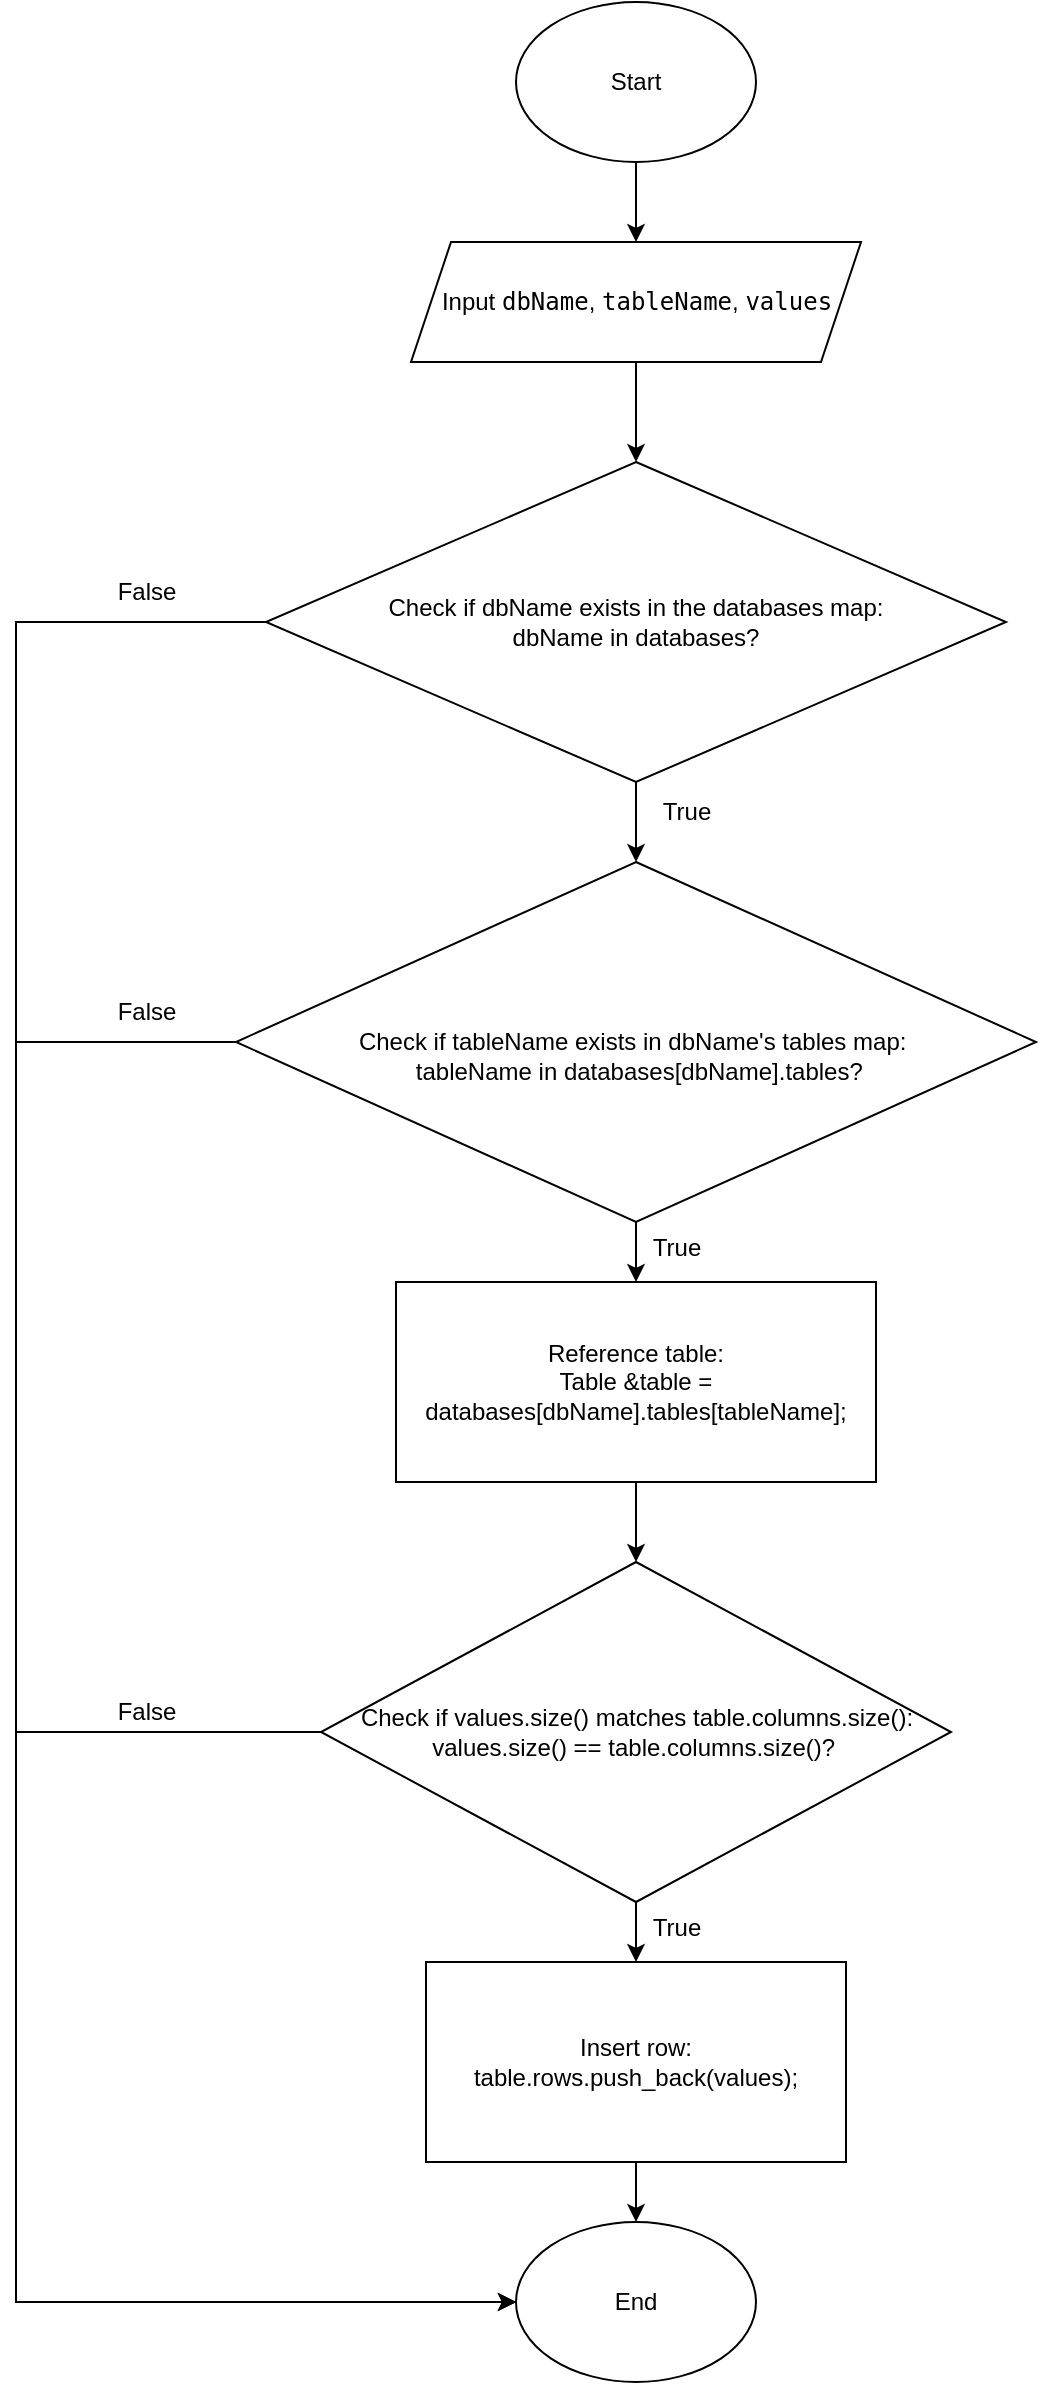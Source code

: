 <mxfile version="26.0.8">
  <diagram name="Page-1" id="EKQFHMV7Wk8DR-e8Jfej">
    <mxGraphModel grid="1" page="1" gridSize="10" guides="1" tooltips="1" connect="1" arrows="1" fold="1" pageScale="1" pageWidth="827" pageHeight="1169" math="0" shadow="0">
      <root>
        <mxCell id="0" />
        <mxCell id="1" parent="0" />
        <mxCell id="gBjUjEZHSeIxfaiCBIiq-2" style="edgeStyle=orthogonalEdgeStyle;rounded=0;orthogonalLoop=1;jettySize=auto;html=1;entryX=0.5;entryY=0;entryDx=0;entryDy=0;" edge="1" parent="1" source="9sy9jl2LejdNVB4L9zra-1" target="gBjUjEZHSeIxfaiCBIiq-1">
          <mxGeometry relative="1" as="geometry" />
        </mxCell>
        <mxCell id="9sy9jl2LejdNVB4L9zra-1" value="Start" style="ellipse;whiteSpace=wrap;html=1;" vertex="1" parent="1">
          <mxGeometry x="370" y="-70" width="120" height="80" as="geometry" />
        </mxCell>
        <mxCell id="9sy9jl2LejdNVB4L9zra-5" style="edgeStyle=orthogonalEdgeStyle;rounded=0;orthogonalLoop=1;jettySize=auto;html=1;exitX=0.5;exitY=1;exitDx=0;exitDy=0;entryX=0.5;entryY=0;entryDx=0;entryDy=0;" edge="1" parent="1" source="9sy9jl2LejdNVB4L9zra-2" target="9sy9jl2LejdNVB4L9zra-4">
          <mxGeometry relative="1" as="geometry" />
        </mxCell>
        <mxCell id="9sy9jl2LejdNVB4L9zra-19" style="edgeStyle=orthogonalEdgeStyle;rounded=0;orthogonalLoop=1;jettySize=auto;html=1;entryX=0;entryY=0.5;entryDx=0;entryDy=0;" edge="1" parent="1" source="9sy9jl2LejdNVB4L9zra-2" target="9sy9jl2LejdNVB4L9zra-12">
          <mxGeometry relative="1" as="geometry">
            <mxPoint x="125" y="280" as="targetPoint" />
            <Array as="points">
              <mxPoint x="120" y="240" />
              <mxPoint x="120" y="1080" />
            </Array>
          </mxGeometry>
        </mxCell>
        <mxCell id="9sy9jl2LejdNVB4L9zra-2" value="Check if dbName exists in the databases map:&lt;br&gt;dbName in databases?" style="rhombus;whiteSpace=wrap;html=1;" vertex="1" parent="1">
          <mxGeometry x="245" y="160" width="370" height="160" as="geometry" />
        </mxCell>
        <mxCell id="9sy9jl2LejdNVB4L9zra-7" style="edgeStyle=orthogonalEdgeStyle;rounded=0;orthogonalLoop=1;jettySize=auto;html=1;exitX=0.5;exitY=1;exitDx=0;exitDy=0;entryX=0.5;entryY=0;entryDx=0;entryDy=0;" edge="1" parent="1" source="9sy9jl2LejdNVB4L9zra-4" target="9sy9jl2LejdNVB4L9zra-6">
          <mxGeometry relative="1" as="geometry" />
        </mxCell>
        <mxCell id="gBjUjEZHSeIxfaiCBIiq-5" style="edgeStyle=orthogonalEdgeStyle;rounded=0;orthogonalLoop=1;jettySize=auto;html=1;entryX=0;entryY=0.5;entryDx=0;entryDy=0;" edge="1" parent="1" source="9sy9jl2LejdNVB4L9zra-4" target="9sy9jl2LejdNVB4L9zra-12">
          <mxGeometry relative="1" as="geometry">
            <Array as="points">
              <mxPoint x="120" y="450" />
              <mxPoint x="120" y="1080" />
            </Array>
          </mxGeometry>
        </mxCell>
        <UserObject label="&lt;br&gt;Check if tableName exists in dbName&#39;s tables map:&amp;nbsp;&lt;br&gt;&amp;nbsp;tableName in databases[dbName].tables?" link="&#xa;Check if tableName exists in      | (Decision)&#xa;+-------------------------+ | dbName&#39;s tables map:              |&#xa;                            | if (databases[dbName].tables.     |&#xa;                            | find(tableName) == databases[     |&#xa;                            | dbName].tables.end())&#xa;&#xa;" id="9sy9jl2LejdNVB4L9zra-4">
          <mxCell style="rhombus;whiteSpace=wrap;html=1;" vertex="1" parent="1">
            <mxGeometry x="230" y="360" width="400" height="180" as="geometry" />
          </mxCell>
        </UserObject>
        <mxCell id="9sy9jl2LejdNVB4L9zra-9" style="edgeStyle=orthogonalEdgeStyle;rounded=0;orthogonalLoop=1;jettySize=auto;html=1;exitX=0.5;exitY=1;exitDx=0;exitDy=0;entryX=0.5;entryY=0;entryDx=0;entryDy=0;" edge="1" parent="1" source="9sy9jl2LejdNVB4L9zra-6" target="9sy9jl2LejdNVB4L9zra-8">
          <mxGeometry relative="1" as="geometry" />
        </mxCell>
        <mxCell id="9sy9jl2LejdNVB4L9zra-6" value="Reference table:&lt;div&gt;&amp;nbsp;Table &amp;amp;table =&amp;nbsp;&lt;/div&gt;&lt;div&gt;databases[dbName].tables[tableName];&lt;/div&gt;" style="rounded=0;whiteSpace=wrap;html=1;" vertex="1" parent="1">
          <mxGeometry x="310" y="570" width="240" height="100" as="geometry" />
        </mxCell>
        <mxCell id="9sy9jl2LejdNVB4L9zra-11" style="edgeStyle=orthogonalEdgeStyle;rounded=0;orthogonalLoop=1;jettySize=auto;html=1;exitX=0.5;exitY=1;exitDx=0;exitDy=0;entryX=0.5;entryY=0;entryDx=0;entryDy=0;" edge="1" parent="1" source="9sy9jl2LejdNVB4L9zra-8" target="9sy9jl2LejdNVB4L9zra-10">
          <mxGeometry relative="1" as="geometry" />
        </mxCell>
        <mxCell id="9sy9jl2LejdNVB4L9zra-15" style="edgeStyle=orthogonalEdgeStyle;rounded=0;orthogonalLoop=1;jettySize=auto;html=1;exitX=0;exitY=0.5;exitDx=0;exitDy=0;entryX=0;entryY=0.5;entryDx=0;entryDy=0;" edge="1" parent="1" source="9sy9jl2LejdNVB4L9zra-8" target="9sy9jl2LejdNVB4L9zra-12">
          <mxGeometry relative="1" as="geometry">
            <mxPoint x="175" y="910" as="targetPoint" />
            <Array as="points">
              <mxPoint x="120" y="795" />
              <mxPoint x="120" y="1080" />
            </Array>
          </mxGeometry>
        </mxCell>
        <mxCell id="9sy9jl2LejdNVB4L9zra-8" value="Check if values.size() matches table.columns.size():&lt;div&gt;&amp;nbsp;values.size() == table.columns.size()?&amp;nbsp;&amp;nbsp;&lt;/div&gt;" style="rhombus;whiteSpace=wrap;html=1;" vertex="1" parent="1">
          <mxGeometry x="272.5" y="710" width="315" height="170" as="geometry" />
        </mxCell>
        <mxCell id="9sy9jl2LejdNVB4L9zra-13" style="edgeStyle=orthogonalEdgeStyle;rounded=0;orthogonalLoop=1;jettySize=auto;html=1;entryX=0.5;entryY=0;entryDx=0;entryDy=0;" edge="1" parent="1" source="9sy9jl2LejdNVB4L9zra-10" target="9sy9jl2LejdNVB4L9zra-12">
          <mxGeometry relative="1" as="geometry" />
        </mxCell>
        <mxCell id="9sy9jl2LejdNVB4L9zra-10" value="Insert row: table.rows.push_back(values);" style="rounded=0;whiteSpace=wrap;html=1;" vertex="1" parent="1">
          <mxGeometry x="325" y="910" width="210" height="100" as="geometry" />
        </mxCell>
        <mxCell id="9sy9jl2LejdNVB4L9zra-12" value="End" style="ellipse;whiteSpace=wrap;html=1;" vertex="1" parent="1">
          <mxGeometry x="370" y="1040" width="120" height="80" as="geometry" />
        </mxCell>
        <mxCell id="9sy9jl2LejdNVB4L9zra-20" value="False" style="text;html=1;align=center;verticalAlign=middle;resizable=0;points=[];autosize=1;strokeColor=none;fillColor=none;" vertex="1" parent="1">
          <mxGeometry x="160" y="210" width="50" height="30" as="geometry" />
        </mxCell>
        <mxCell id="9sy9jl2LejdNVB4L9zra-21" value="True" style="text;html=1;align=center;verticalAlign=middle;resizable=0;points=[];autosize=1;strokeColor=none;fillColor=none;" vertex="1" parent="1">
          <mxGeometry x="430" y="320" width="50" height="30" as="geometry" />
        </mxCell>
        <mxCell id="9sy9jl2LejdNVB4L9zra-22" value="False" style="text;html=1;align=center;verticalAlign=middle;resizable=0;points=[];autosize=1;strokeColor=none;fillColor=none;" vertex="1" parent="1">
          <mxGeometry x="160" y="420" width="50" height="30" as="geometry" />
        </mxCell>
        <mxCell id="9sy9jl2LejdNVB4L9zra-23" value="True" style="text;html=1;align=center;verticalAlign=middle;resizable=0;points=[];autosize=1;strokeColor=none;fillColor=none;" vertex="1" parent="1">
          <mxGeometry x="425" y="538" width="50" height="30" as="geometry" />
        </mxCell>
        <mxCell id="9sy9jl2LejdNVB4L9zra-24" value="False" style="text;html=1;align=center;verticalAlign=middle;resizable=0;points=[];autosize=1;strokeColor=none;fillColor=none;" vertex="1" parent="1">
          <mxGeometry x="160" y="770" width="50" height="30" as="geometry" />
        </mxCell>
        <mxCell id="9sy9jl2LejdNVB4L9zra-25" value="True" style="text;html=1;align=center;verticalAlign=middle;resizable=0;points=[];autosize=1;strokeColor=none;fillColor=none;" vertex="1" parent="1">
          <mxGeometry x="425" y="878" width="50" height="30" as="geometry" />
        </mxCell>
        <mxCell id="gBjUjEZHSeIxfaiCBIiq-3" style="edgeStyle=orthogonalEdgeStyle;rounded=0;orthogonalLoop=1;jettySize=auto;html=1;entryX=0.5;entryY=0;entryDx=0;entryDy=0;" edge="1" parent="1" source="gBjUjEZHSeIxfaiCBIiq-1" target="9sy9jl2LejdNVB4L9zra-2">
          <mxGeometry relative="1" as="geometry" />
        </mxCell>
        <mxCell id="gBjUjEZHSeIxfaiCBIiq-1" value="Input &lt;code&gt;dbName&lt;/code&gt;, &lt;code&gt;tableName&lt;/code&gt;, &lt;code&gt;values&lt;/code&gt;" style="shape=parallelogram;perimeter=parallelogramPerimeter;whiteSpace=wrap;html=1;fixedSize=1;" vertex="1" parent="1">
          <mxGeometry x="317.5" y="50" width="225" height="60" as="geometry" />
        </mxCell>
      </root>
    </mxGraphModel>
  </diagram>
</mxfile>
